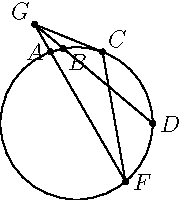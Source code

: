 size(100);
pair O = (0,0);
pair P,A,B,C,D,F;
A = dir(110);
B = dir(100);
C = dir(70);
D = dir(0);
F = dir(310);

draw(circle(O, 1));
draw(C--F);
draw(B--D);
draw(A--F);

dot("$A$", A, W);
dot("$B$", B, SE);
dot("$C$", C, NE);
dot("$D$", D);
dot("$F$", F);

pair G = extension(D, B, F, A);
draw(A--G);
draw(B--G);
draw(C--G);

dot("$G$", G, NW);
